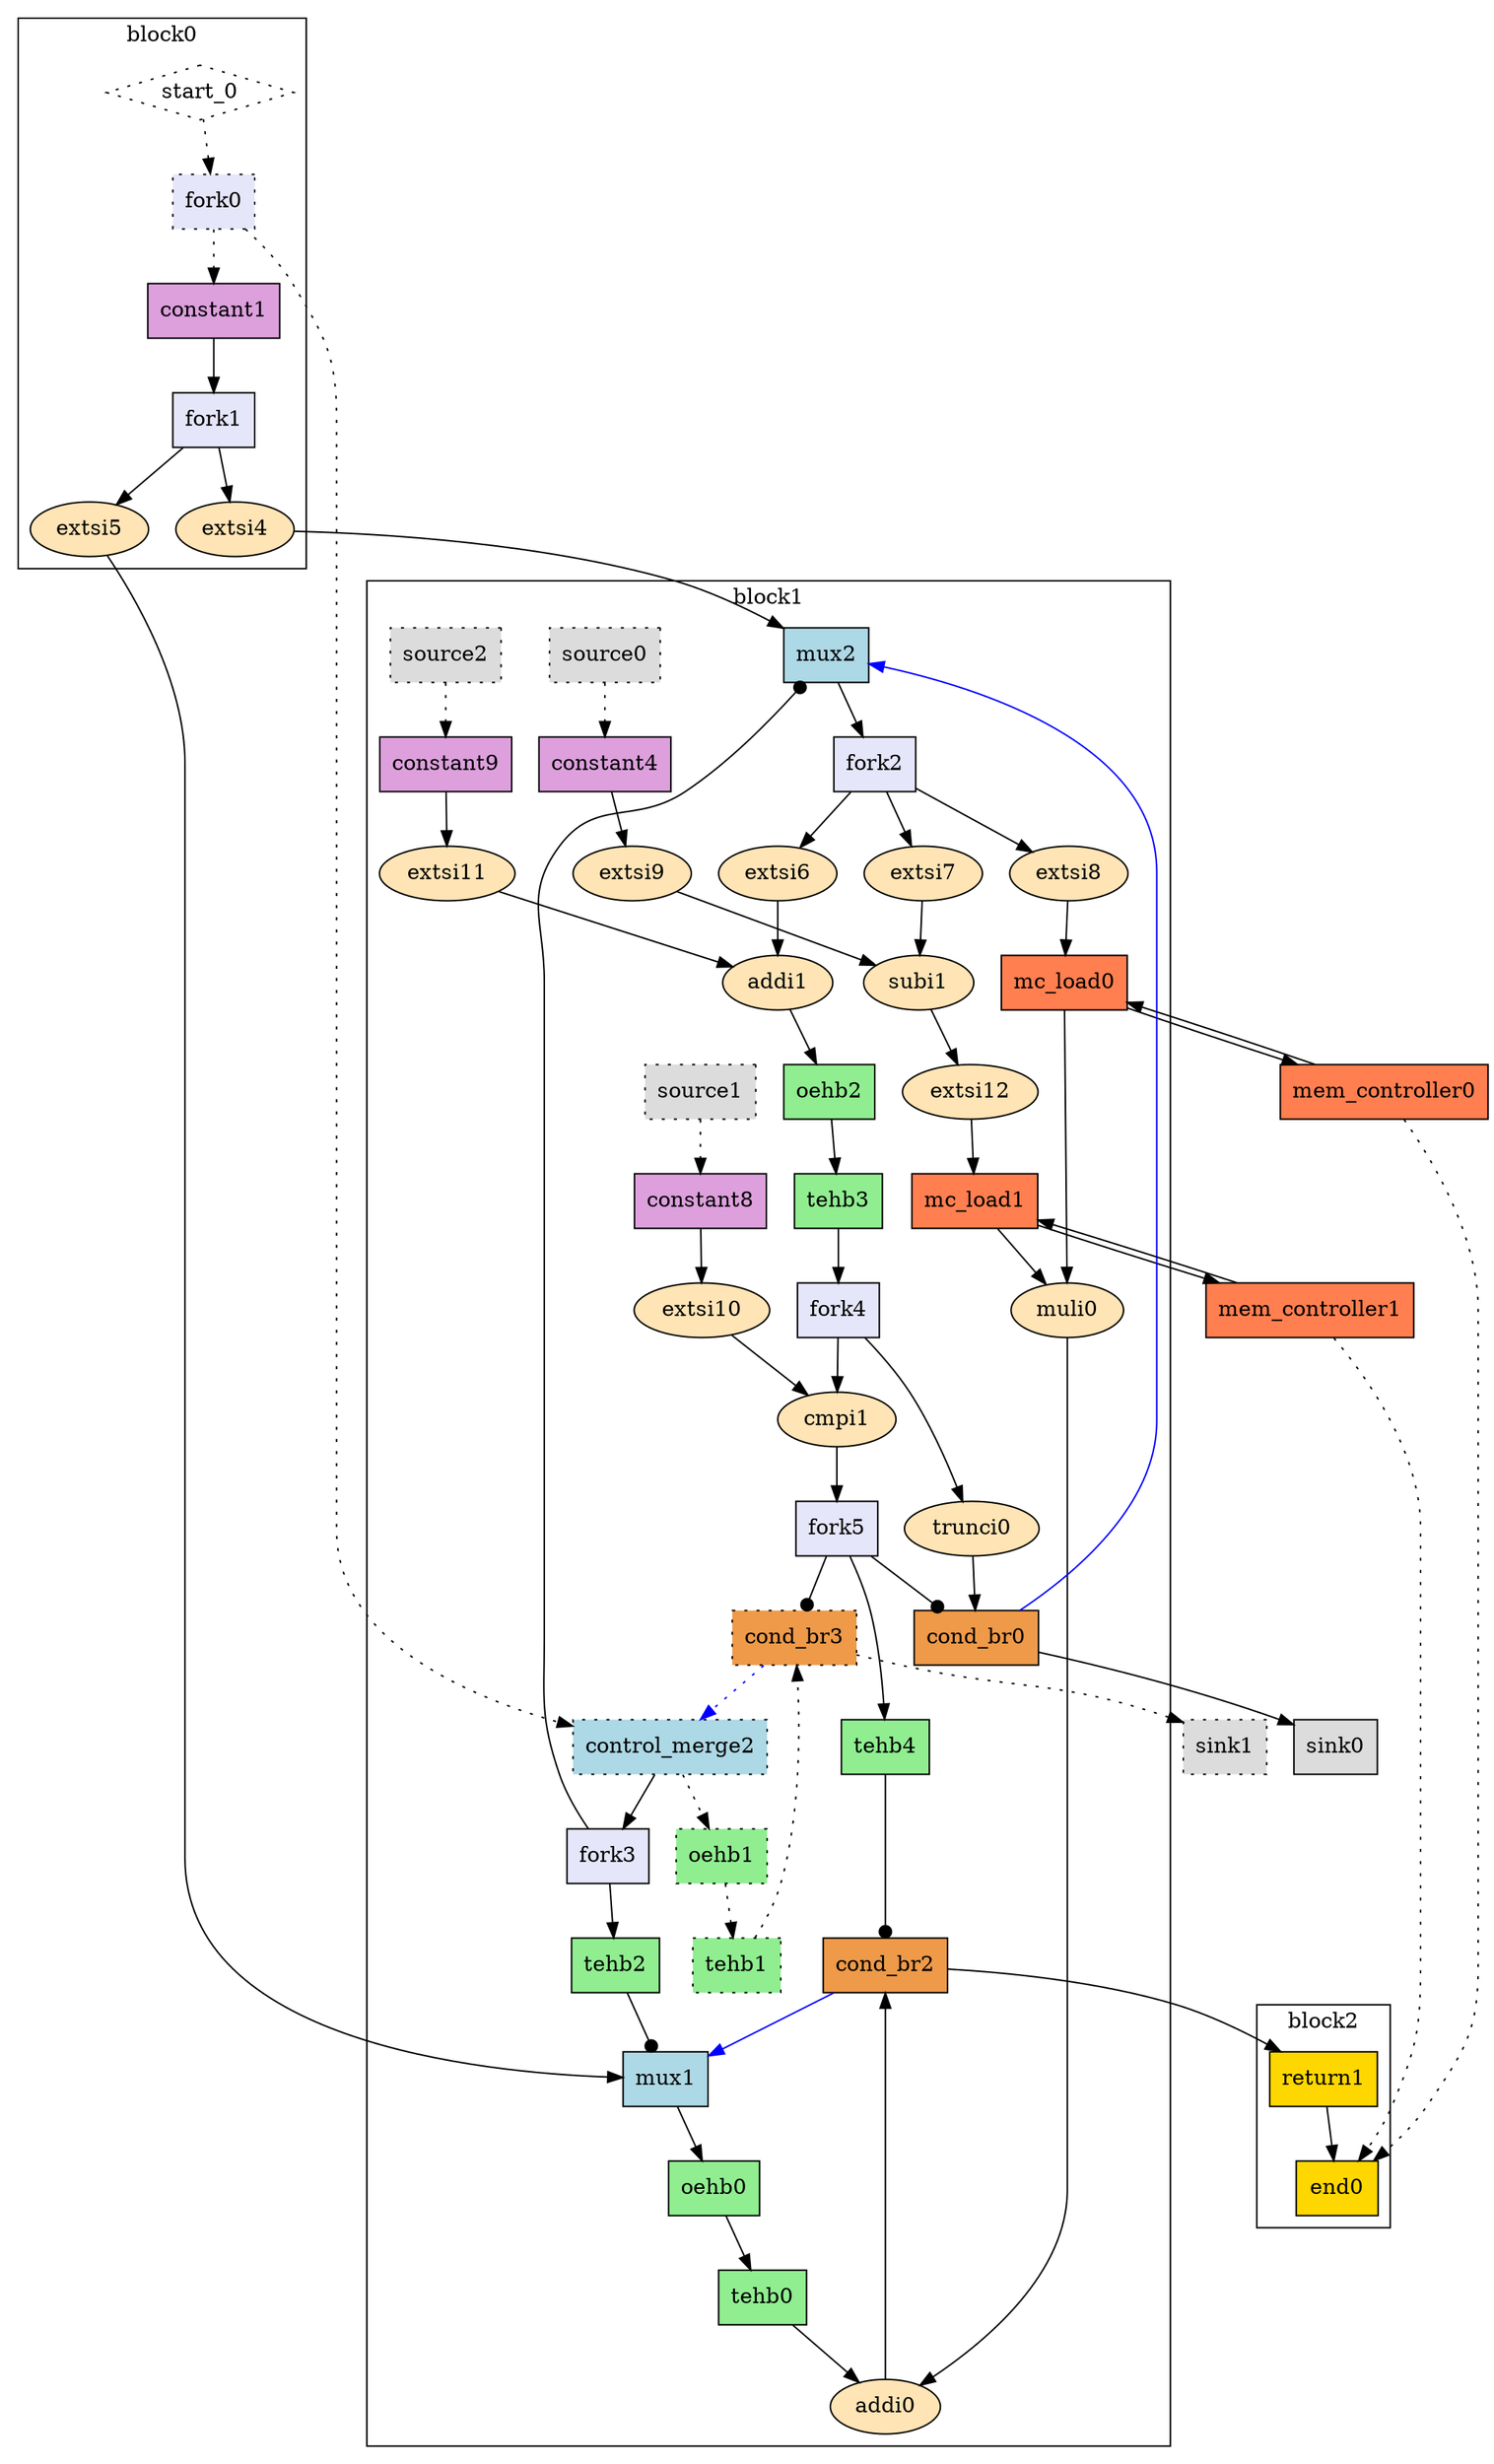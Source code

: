 Digraph G {
  splines=spline;
  compound=true; // Allow edges between clusters
  // Units/Channels in BB 0
  subgraph "cluster0" {
    label="block0"
    // Units from function arguments
    "start_0" [mlir_op="handshake.func", shape=diamond, label="start_0", style="dotted", type="Entry", control="true", in="in1:0", out="out1:0", bbID=1]
    // Units in BB 0
    "fork0" [mlir_op="handshake.fork", label="fork0", fillcolor=lavender, shape="box", style="filled, dotted", type="Fork", delay="0.000 0.100 0.100 0.000 0.000 0.000 0.000 0.000", in="in1:0", out="out1:0 out2:0", bbID=1]
    "constant1" [mlir_op="handshake.constant", label="constant1", fillcolor=plum, shape="box", style="filled", type="Constant", delay="0.000 0.000 0.000 0.000 0.000 0.000 0.000 0.000", in="in1:1", out="out1:1", value="0x0", bbID=1]
    "fork1" [mlir_op="handshake.fork", label="fork1", fillcolor=lavender, shape="box", style="filled", type="Fork", delay="0.000 0.100 0.100 0.000 0.000 0.000 0.000 0.000", in="in1:1", out="out1:1 out2:1", bbID=1]
    "extsi4" [mlir_op="arith.extsi", label="extsi4", fillcolor=moccasin, shape="oval", style="filled", type="Operator", delay="0.000 0.000 0.000 0.000 0.000 0.000 0.000 0.000", in="in1:1", latency="0", op="sext_op", out="out1:11", II=1, bbID=1]
    "extsi5" [mlir_op="arith.extsi", label="extsi5", fillcolor=moccasin, shape="oval", style="filled", type="Operator", delay="0.000 0.000 0.000 0.000 0.000 0.000 0.000 0.000", in="in1:1", latency="0", op="sext_op", out="out1:32", II=1, bbID=1]
    // Channels from function arguments
    "start_0" -> "fork0" [style="dotted", dir="both", arrowtail="none", arrowhead="normal", from="out1", to="in1"]
    // Channels in BB 0
    "fork0" -> "constant1" [style="dotted", dir="both", arrowtail="none", arrowhead="normal", from="out2", to="in1"]
    "constant1" -> "fork1" [style="solid", dir="both", arrowtail="none", arrowhead="normal", from="out1", to="in1"]
    "fork1" -> "extsi4" [style="solid", dir="both", arrowtail="none", arrowhead="normal", from="out1", to="in1"]
    "fork1" -> "extsi5" [style="solid", dir="both", arrowtail="none", arrowhead="normal", from="out2", to="in1"]
  }
  // Units/Channels in BB 1
  subgraph "cluster1" {
    label="block1"
    // Units in BB 1
    "mux2" [mlir_op="handshake.mux", label="mux2", fillcolor=lightblue, shape="box", style="filled", type="Mux", delay="1.412 1.397 0.000 1.412 1.397 1.412 0.000 0.000", in="in1?:1 in2:11 in3:11", out="out1:11", bbID=2]
    "fork2" [mlir_op="handshake.fork", label="fork2", fillcolor=lavender, shape="box", style="filled", type="Fork", delay="0.000 0.100 0.100 0.000 0.000 0.000 0.000 0.000", in="in1:11", out="out1:11 out2:11 out3:11", bbID=2]
    "extsi6" [mlir_op="arith.extsi", label="extsi6", fillcolor=moccasin, shape="oval", style="filled", type="Operator", delay="0.000 0.000 0.000 0.000 0.000 0.000 0.000 0.000", in="in1:11", latency="0", op="sext_op", out="out1:12", II=1, bbID=2]
    "extsi7" [mlir_op="arith.extsi", label="extsi7", fillcolor=moccasin, shape="oval", style="filled", type="Operator", delay="0.000 0.000 0.000 0.000 0.000 0.000 0.000 0.000", in="in1:11", latency="0", op="sext_op", out="out1:12", II=1, bbID=2]
    "extsi8" [mlir_op="arith.extsi", label="extsi8", fillcolor=moccasin, shape="oval", style="filled", type="Operator", delay="0.000 0.000 0.000 0.000 0.000 0.000 0.000 0.000", in="in1:11", latency="0", op="sext_op", out="out1:32", II=1, bbID=2]
    "tehb2" [mlir_op="handshake.tehb", label="tehb2", fillcolor=lightgreen, shape="box", style="filled", type="Buffer", delay="0.000 0.000 0.000 0.000 0.000 0.000 0.000 0.000", in="in1:1", out="out1:1", transparent="true", bbID=2, slots=4]
    "mux1" [mlir_op="handshake.mux", label="mux1", fillcolor=lightblue, shape="box", style="filled", type="Mux", delay="1.412 1.397 0.000 1.412 1.397 1.412 0.000 0.000", in="in1?:1 in2:32 in3:32", out="out1:32", bbID=2]
    "control_merge2" [mlir_op="handshake.control_merge", label="control_merge2", fillcolor=lightblue, shape="box", style="filled, dotted", type="CntrlMerge", delay="0.000 1.397 0.000 0.000 0.000 0.000 0.000 0.000", in="in1:0 in2:0", out="out1:0 out2?:1", bbID=2]
    "fork3" [mlir_op="handshake.fork", label="fork3", fillcolor=lavender, shape="box", style="filled", type="Fork", delay="0.000 0.100 0.100 0.000 0.000 0.000 0.000 0.000", in="in1:1", out="out1:1 out2:1", bbID=2]
    "source0" [mlir_op="handshake.source", label="source0", fillcolor=gainsboro, shape="box", style="filled, dotted", type="Source", delay="0.000 0.000 0.000 0.000 0.000 0.000 0.000 0.000", out="out1:0", bbID=2]
    "constant4" [mlir_op="handshake.constant", label="constant4", fillcolor=plum, shape="box", style="filled", type="Constant", delay="0.000 0.000 0.000 0.000 0.000 0.000 0.000 0.000", in="in1:11", out="out1:11", value="0x3e7", bbID=2]
    "extsi9" [mlir_op="arith.extsi", label="extsi9", fillcolor=moccasin, shape="oval", style="filled", type="Operator", delay="0.000 0.000 0.000 0.000 0.000 0.000 0.000 0.000", in="in1:11", latency="0", op="sext_op", out="out1:12", II=1, bbID=2]
    "source1" [mlir_op="handshake.source", label="source1", fillcolor=gainsboro, shape="box", style="filled, dotted", type="Source", delay="0.000 0.000 0.000 0.000 0.000 0.000 0.000 0.000", out="out1:0", bbID=2]
    "constant8" [mlir_op="handshake.constant", label="constant8", fillcolor=plum, shape="box", style="filled", type="Constant", delay="0.000 0.000 0.000 0.000 0.000 0.000 0.000 0.000", in="in1:11", out="out1:11", value="0x3e8", bbID=2]
    "extsi10" [mlir_op="arith.extsi", label="extsi10", fillcolor=moccasin, shape="oval", style="filled", type="Operator", delay="0.000 0.000 0.000 0.000 0.000 0.000 0.000 0.000", in="in1:11", latency="0", op="sext_op", out="out1:12", II=1, bbID=2]
    "source2" [mlir_op="handshake.source", label="source2", fillcolor=gainsboro, shape="box", style="filled, dotted", type="Source", delay="0.000 0.000 0.000 0.000 0.000 0.000 0.000 0.000", out="out1:0", bbID=2]
    "constant9" [mlir_op="handshake.constant", label="constant9", fillcolor=plum, shape="box", style="filled", type="Constant", delay="0.000 0.000 0.000 0.000 0.000 0.000 0.000 0.000", in="in1:2", out="out1:2", value="0x1", bbID=2]
    "extsi11" [mlir_op="arith.extsi", label="extsi11", fillcolor=moccasin, shape="oval", style="filled", type="Operator", delay="0.000 0.000 0.000 0.000 0.000 0.000 0.000 0.000", in="in1:2", latency="0", op="sext_op", out="out1:12", II=1, bbID=2]
    "mc_load0" [mlir_op="handshake.mc_load", label="mc_load0", fillcolor=coral, shape="box", style="filled", type="Operator", delay="1.412 1.409 0.000 0.000 0.000 0.000 0.000 0.000", in="in1:32 in2:32", latency="1", op="mc_load_op", out="out1:32 out2:32", II=1, bbID=2, portId=0]
    "subi1" [mlir_op="arith.subi", label="subi1", fillcolor=moccasin, shape="oval", style="filled", type="Operator", delay="2.047 1.397 1.400 1.409 0.000 0.000 0.000 0.000", in="in1:12 in2:12", latency="0", op="sub_op", out="out1:12", II=1, bbID=2]
    "extsi12" [mlir_op="arith.extsi", label="extsi12", fillcolor=moccasin, shape="oval", style="filled", type="Operator", delay="0.000 0.000 0.000 0.000 0.000 0.000 0.000 0.000", in="in1:12", latency="0", op="sext_op", out="out1:32", II=1, bbID=2]
    "mc_load1" [mlir_op="handshake.mc_load", label="mc_load1", fillcolor=coral, shape="box", style="filled", type="Operator", delay="1.412 1.409 0.000 0.000 0.000 0.000 0.000 0.000", in="in1:32 in2:32", latency="1", op="mc_load_op", out="out1:32 out2:32", II=1, bbID=2, portId=0]
    "muli0" [mlir_op="arith.muli", label="muli0", fillcolor=moccasin, shape="oval", style="filled", type="Operator", delay="0.000 0.000 0.000 1.409 0.000 0.000 0.000 0.000", in="in1:32 in2:32", latency="4", op="mul_op", out="out1:32", II=1, bbID=2]
    "oehb0" [mlir_op="handshake.oehb", label="oehb0", fillcolor=lightgreen, shape="box", style="filled", type="OEHB", delay="0.000 0.000 0.000 0.000 0.000 0.000 0.000 0.000", in="in1:32", out="out1:32", bbID=2, slots=1]
    "tehb0" [mlir_op="handshake.tehb", label="tehb0", fillcolor=lightgreen, shape="box", style="filled", type="TEHB", delay="0.000 0.000 0.000 0.000 0.000 0.000 0.000 0.000", in="in1:32", out="out1:32", bbID=2, slots=1]
    "addi0" [mlir_op="arith.addi", label="addi0", fillcolor=moccasin, shape="oval", style="filled", type="Operator", delay="2.287 1.397 1.400 1.409 0.000 0.000 0.000 0.000", in="in1:32 in2:32", latency="0", op="add_op", out="out1:32", II=1, bbID=2]
    "addi1" [mlir_op="arith.addi", label="addi1", fillcolor=moccasin, shape="oval", style="filled", type="Operator", delay="2.047 1.397 1.400 1.409 0.000 0.000 0.000 0.000", in="in1:12 in2:12", latency="0", op="add_op", out="out1:12", II=1, bbID=2]
    "oehb2" [mlir_op="handshake.oehb", label="oehb2", fillcolor=lightgreen, shape="box", style="filled", type="OEHB", delay="0.000 0.000 0.000 0.000 0.000 0.000 0.000 0.000", in="in1:12", out="out1:12", bbID=2, slots=1]
    "tehb3" [mlir_op="handshake.tehb", label="tehb3", fillcolor=lightgreen, shape="box", style="filled", type="TEHB", delay="0.000 0.000 0.000 0.000 0.000 0.000 0.000 0.000", in="in1:12", out="out1:12", bbID=2, slots=1]
    "fork4" [mlir_op="handshake.fork", label="fork4", fillcolor=lavender, shape="box", style="filled", type="Fork", delay="0.000 0.100 0.100 0.000 0.000 0.000 0.000 0.000", in="in1:12", out="out1:12 out2:12", bbID=2]
    "trunci0" [mlir_op="arith.trunci", label="trunci0", fillcolor=moccasin, shape="oval", style="filled", type="Operator", delay="0.000 0.000 0.000 0.000 0.000 0.000 0.000 0.000", in="in1:12", latency="0", op="trunc_op", out="out1:11", II=1, bbID=2]
    "cmpi1" [mlir_op="arith.cmpi<", label="cmpi1", fillcolor=moccasin, shape="oval", style="filled", type="Operator", delay="1.808 1.397 1.400 1.409 0.000 0.000 0.000 0.000", in="in1:12 in2:12", latency="0", op="icmp_ult_op", out="out1:1", II=1, bbID=2]
    "fork5" [mlir_op="handshake.fork", label="fork5", fillcolor=lavender, shape="box", style="filled", type="Fork", delay="0.000 0.100 0.100 0.000 0.000 0.000 0.000 0.000", in="in1:1", out="out1:1 out2:1 out3:1", bbID=2]
    "cond_br0" [mlir_op="handshake.cond_br", label="cond_br0", fillcolor=tan2, shape="box", style="filled", type="Branch", delay="0.000 1.409 1.411 1.412 1.400 1.412 0.000 0.000", in="in1:11 in2?:1", out="out1+:11 out2-:11", bbID=2]
    "tehb4" [mlir_op="handshake.tehb", label="tehb4", fillcolor=lightgreen, shape="box", style="filled", type="Buffer", delay="0.000 0.000 0.000 0.000 0.000 0.000 0.000 0.000", in="in1:1", out="out1:1", transparent="true", bbID=2, slots=4]
    "cond_br2" [mlir_op="handshake.cond_br", label="cond_br2", fillcolor=tan2, shape="box", style="filled", type="Branch", delay="0.000 1.409 1.411 1.412 1.400 1.412 0.000 0.000", in="in1:32 in2?:1", out="out1+:32 out2-:32", bbID=2]
    "oehb1" [mlir_op="handshake.oehb", label="oehb1", fillcolor=lightgreen, shape="box", style="filled, dotted", type="OEHB", delay="0.000 0.000 0.000 0.000 0.000 0.000 0.000 0.000", in="in1:0", out="out1:0", bbID=2, slots=1]
    "tehb1" [mlir_op="handshake.tehb", label="tehb1", fillcolor=lightgreen, shape="box", style="filled, dotted", type="TEHB", delay="0.000 0.000 0.000 0.000 0.000 0.000 0.000 0.000", in="in1:0", out="out1:0", bbID=2, slots=1]
    "cond_br3" [mlir_op="handshake.cond_br", label="cond_br3", fillcolor=tan2, shape="box", style="filled, dotted", type="Branch", delay="0.000 1.409 1.411 1.412 1.400 1.412 0.000 0.000", in="in1:0 in2?:1", out="out1+:0 out2-:0", bbID=2]
    // Channels in BB 1
    "mux2" -> "fork2" [style="solid", dir="both", arrowtail="none", arrowhead="normal", from="out1", to="in1"]
    "fork2" -> "extsi6" [style="solid", dir="both", arrowtail="none", arrowhead="normal", from="out1", to="in1"]
    "fork2" -> "extsi7" [style="solid", dir="both", arrowtail="none", arrowhead="normal", from="out2", to="in1"]
    "fork2" -> "extsi8" [style="solid", dir="both", arrowtail="none", arrowhead="normal", from="out3", to="in1"]
    "extsi6" -> "addi1" [style="solid", dir="both", arrowtail="none", arrowhead="normal", from="out1", to="in1"]
    "extsi7" -> "subi1" [style="solid", dir="both", arrowtail="none", arrowhead="normal", from="out1", to="in2"]
    "extsi8" -> "mc_load0" [style="solid", dir="both", arrowtail="none", arrowhead="normal", from="out1", to="in2"]
    "tehb2" -> "mux1" [style="solid", dir="both", arrowtail="none", arrowhead="dot", from="out1", to="in1"]
    "mux1" -> "oehb0" [style="solid", dir="both", arrowtail="none", arrowhead="normal", from="out1", to="in1"]
    "control_merge2" -> "oehb1" [style="dotted", dir="both", arrowtail="none", arrowhead="normal", from="out1", to="in1"]
    "control_merge2" -> "fork3" [style="solid", dir="both", arrowtail="none", arrowhead="normal", from="out2", to="in1"]
    "fork3" -> "mux2" [style="solid", dir="both", arrowtail="none", arrowhead="dot", from="out1", to="in1"]
    "fork3" -> "tehb2" [style="solid", dir="both", arrowtail="none", arrowhead="normal", from="out2", to="in1"]
    "source0" -> "constant4" [style="dotted", dir="both", arrowtail="none", arrowhead="normal", from="out1", to="in1"]
    "constant4" -> "extsi9" [style="solid", dir="both", arrowtail="none", arrowhead="normal", from="out1", to="in1"]
    "extsi9" -> "subi1" [style="solid", dir="both", arrowtail="none", arrowhead="normal", from="out1", to="in1"]
    "source1" -> "constant8" [style="dotted", dir="both", arrowtail="none", arrowhead="normal", from="out1", to="in1"]
    "constant8" -> "extsi10" [style="solid", dir="both", arrowtail="none", arrowhead="normal", from="out1", to="in1"]
    "extsi10" -> "cmpi1" [style="solid", dir="both", arrowtail="none", arrowhead="normal", from="out1", to="in2"]
    "source2" -> "constant9" [style="dotted", dir="both", arrowtail="none", arrowhead="normal", from="out1", to="in1"]
    "constant9" -> "extsi11" [style="solid", dir="both", arrowtail="none", arrowhead="normal", from="out1", to="in1"]
    "extsi11" -> "addi1" [style="solid", dir="both", arrowtail="none", arrowhead="normal", from="out1", to="in2"]
    "mc_load0" -> "muli0" [style="solid", dir="both", arrowtail="none", arrowhead="normal", from="out1", to="in1"]
    "subi1" -> "extsi12" [style="solid", dir="both", arrowtail="none", arrowhead="normal", from="out1", to="in1"]
    "extsi12" -> "mc_load1" [style="solid", dir="both", arrowtail="none", arrowhead="normal", from="out1", to="in2"]
    "mc_load1" -> "muli0" [style="solid", dir="both", arrowtail="none", arrowhead="normal", from="out1", to="in2"]
    "muli0" -> "addi0" [style="solid", dir="both", arrowtail="none", arrowhead="normal", from="out1", to="in2"]
    "oehb0" -> "tehb0" [style="solid", dir="both", arrowtail="none", arrowhead="normal", from="out1", to="in1"]
    "tehb0" -> "addi0" [style="solid", dir="both", arrowtail="none", arrowhead="normal", from="out1", to="in1"]
    "addi0" -> "cond_br2" [style="solid", dir="both", arrowtail="none", arrowhead="normal", from="out1", to="in1"]
    "addi1" -> "oehb2" [style="solid", dir="both", arrowtail="none", arrowhead="normal", from="out1", to="in1"]
    "oehb2" -> "tehb3" [style="solid", dir="both", arrowtail="none", arrowhead="normal", from="out1", to="in1"]
    "tehb3" -> "fork4" [style="solid", dir="both", arrowtail="none", arrowhead="normal", from="out1", to="in1"]
    "fork4" -> "trunci0" [style="solid", dir="both", arrowtail="none", arrowhead="normal", from="out1", to="in1"]
    "fork4" -> "cmpi1" [style="solid", dir="both", arrowtail="none", arrowhead="normal", from="out2", to="in1"]
    "trunci0" -> "cond_br0" [style="solid", dir="both", arrowtail="none", arrowhead="normal", from="out1", to="in1"]
    "cmpi1" -> "fork5" [style="solid", dir="both", arrowtail="none", arrowhead="normal", from="out1", to="in1"]
    "fork5" -> "cond_br0" [style="solid", dir="both", arrowtail="none", arrowhead="dot", from="out1", to="in2"]
    "fork5" -> "tehb4" [style="solid", dir="both", arrowtail="none", arrowhead="normal", from="out2", to="in1"]
    "fork5" -> "cond_br3" [style="solid", dir="both", arrowtail="none", arrowhead="dot", from="out3", to="in2"]
    "cond_br0" -> "mux2" [style="solid", dir="both", arrowtail="none", arrowhead="normal", from="out1", to="in2",  color="blue"]
    "tehb4" -> "cond_br2" [style="solid", dir="both", arrowtail="none", arrowhead="dot", from="out1", to="in2"]
    "cond_br2" -> "mux1" [style="solid", dir="both", arrowtail="none", arrowhead="normal", from="out1", to="in2",  color="blue"]
    "oehb1" -> "tehb1" [style="dotted", dir="both", arrowtail="none", arrowhead="normal", from="out1", to="in1"]
    "tehb1" -> "cond_br3" [style="dotted", dir="both", arrowtail="none", arrowhead="normal", from="out1", to="in1"]
    "cond_br3" -> "control_merge2" [style="dotted", dir="both", arrowtail="none", arrowhead="normal", from="out1", to="in1",  color="blue"]
  }
  // Units/Channels in BB 2
  subgraph "cluster2" {
    label="block2"
    // Units in BB 2
    "return1" [mlir_op="handshake.return", label="return1", fillcolor=gold, shape="box", style="filled", type="Operator", delay="1.412 1.397 0.000 0.000 0.000 0.000 0.000 0.000", in="in1:32", latency="0", op="ret_op", out="out1:32", II=1, bbID=3]
    "end0" [mlir_op="handshake.end", label="end0", fillcolor=gold, shape="box", style="filled", type="Exit", delay="1.397 0.000 1.397 1.409 0.000 0.000 0.000 0.000", in="in1:0*e in2:0*e in3:32", out="out1:32", bbID=3]
    // Channels in BB 2
    "return1" -> "end0" [style="solid", dir="both", arrowtail="none", arrowhead="normal", from="out1", to="in3"]
  }
  // Units outside of all basic blocks
  "mem_controller0" [mlir_op="handshake.mem_controller", label="mem_controller0", fillcolor=coral, shape="box", style="filled", type="MC", delay="0.000 0.000 0.000 0.000 0.000 0.000 0.000 0.000", in="in1:32*l0a", memory="idx", out="out1:32*l0d out2:0*e", bbID=0, bbcount=0, ldcount=1, stcount=0]
  "mem_controller1" [mlir_op="handshake.mem_controller", label="mem_controller1", fillcolor=coral, shape="box", style="filled", type="MC", delay="0.000 0.000 0.000 0.000 0.000 0.000 0.000 0.000", in="in1:32*l0a", memory="di", out="out1:32*l0d out2:0*e", bbID=0, bbcount=0, ldcount=1, stcount=0]
  "sink0" [mlir_op="handshake.sink", label="sink0", fillcolor=gainsboro, shape="box", style="filled", type="Sink", delay="0.000 0.000 0.000 0.000 0.000 0.000 0.000 0.000", in="in1:11", bbID=0]
  "sink1" [mlir_op="handshake.sink", label="sink1", fillcolor=gainsboro, shape="box", style="filled, dotted", type="Sink", delay="0.000 0.000 0.000 0.000 0.000 0.000 0.000 0.000", in="in1:0", bbID=0]
  // Channels outgoing of BB 0
  "fork0" -> "control_merge2" [style="dotted", dir="both", arrowtail="none", arrowhead="normal", from="out1", to="in2"]
  "extsi4" -> "mux2" [style="solid", dir="both", arrowtail="none", arrowhead="normal", from="out1", to="in3"]
  "extsi5" -> "mux1" [style="solid", dir="both", arrowtail="none", arrowhead="normal", from="out1", to="in3"]
  // Channels outgoing of BB 1
  "mc_load0" -> "mem_controller0" [style="solid", dir="both", arrowtail="none", arrowhead="normal", from="out2", to="in1", mem_address="true"]
  "mc_load1" -> "mem_controller1" [style="solid", dir="both", arrowtail="none", arrowhead="normal", from="out2", to="in1", mem_address="true"]
  "cond_br0" -> "sink0" [style="solid", dir="both", arrowtail="none", arrowhead="normal", from="out2", to="in1"]
  "cond_br2" -> "return1" [style="solid", dir="both", arrowtail="none", arrowhead="normal", from="out2", to="in1"]
  "cond_br3" -> "sink1" [style="dotted", dir="both", arrowtail="none", arrowhead="normal", from="out2", to="in1"]
  // Channels outside of all basic blocks
  "mem_controller0" -> "mc_load0" [style="solid", dir="both", arrowtail="none", arrowhead="normal", from="out1", to="in1", mem_address="false"]
  "mem_controller0" -> "end0" [style="dotted", dir="both", arrowtail="none", arrowhead="normal", from="out2", to="in1"]
  "mem_controller1" -> "mc_load1" [style="solid", dir="both", arrowtail="none", arrowhead="normal", from="out1", to="in1", mem_address="false"]
  "mem_controller1" -> "end0" [style="dotted", dir="both", arrowtail="none", arrowhead="normal", from="out2", to="in2"]
}
